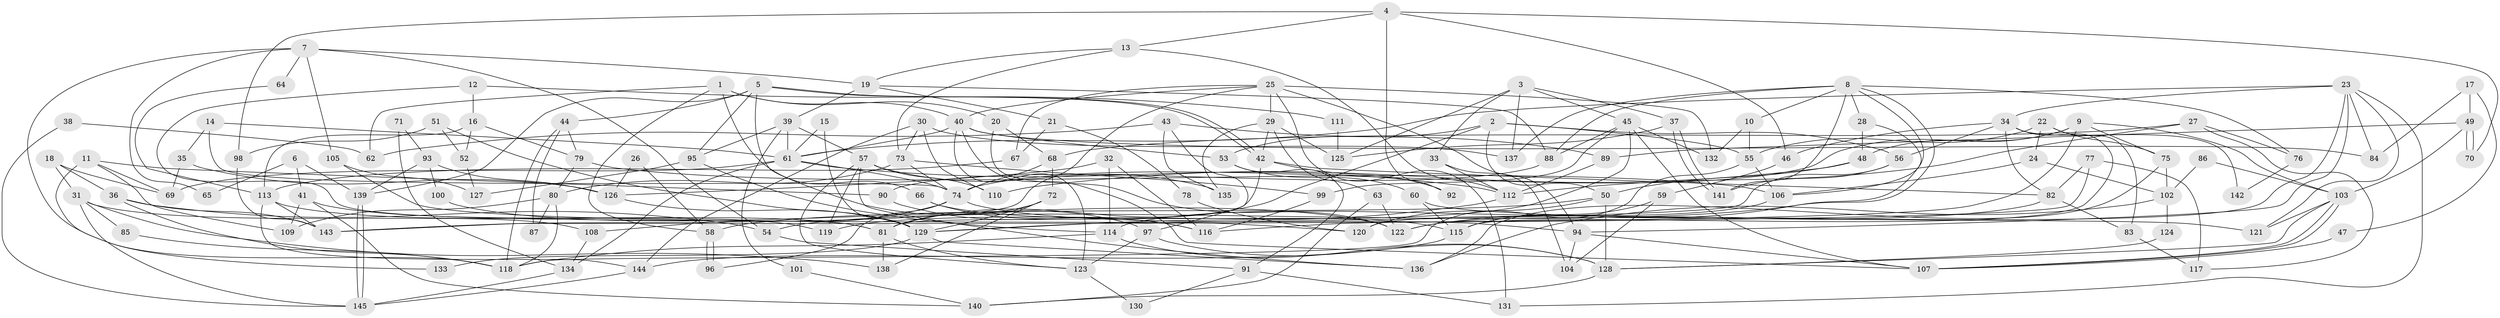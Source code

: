 // Generated by graph-tools (version 1.1) at 2025/36/03/09/25 02:36:02]
// undirected, 145 vertices, 290 edges
graph export_dot {
graph [start="1"]
  node [color=gray90,style=filled];
  1;
  2;
  3;
  4;
  5;
  6;
  7;
  8;
  9;
  10;
  11;
  12;
  13;
  14;
  15;
  16;
  17;
  18;
  19;
  20;
  21;
  22;
  23;
  24;
  25;
  26;
  27;
  28;
  29;
  30;
  31;
  32;
  33;
  34;
  35;
  36;
  37;
  38;
  39;
  40;
  41;
  42;
  43;
  44;
  45;
  46;
  47;
  48;
  49;
  50;
  51;
  52;
  53;
  54;
  55;
  56;
  57;
  58;
  59;
  60;
  61;
  62;
  63;
  64;
  65;
  66;
  67;
  68;
  69;
  70;
  71;
  72;
  73;
  74;
  75;
  76;
  77;
  78;
  79;
  80;
  81;
  82;
  83;
  84;
  85;
  86;
  87;
  88;
  89;
  90;
  91;
  92;
  93;
  94;
  95;
  96;
  97;
  98;
  99;
  100;
  101;
  102;
  103;
  104;
  105;
  106;
  107;
  108;
  109;
  110;
  111;
  112;
  113;
  114;
  115;
  116;
  117;
  118;
  119;
  120;
  121;
  122;
  123;
  124;
  125;
  126;
  127;
  128;
  129;
  130;
  131;
  132;
  133;
  134;
  135;
  136;
  137;
  138;
  139;
  140;
  141;
  142;
  143;
  144;
  145;
  1 -- 40;
  1 -- 20;
  1 -- 58;
  1 -- 62;
  1 -- 66;
  2 -- 56;
  2 -- 50;
  2 -- 53;
  2 -- 55;
  2 -- 81;
  3 -- 37;
  3 -- 137;
  3 -- 33;
  3 -- 45;
  3 -- 125;
  4 -- 46;
  4 -- 98;
  4 -- 13;
  4 -- 70;
  4 -- 92;
  5 -- 42;
  5 -- 42;
  5 -- 95;
  5 -- 44;
  5 -- 97;
  5 -- 139;
  6 -- 139;
  6 -- 41;
  6 -- 65;
  7 -- 118;
  7 -- 19;
  7 -- 54;
  7 -- 64;
  7 -- 65;
  7 -- 105;
  8 -- 106;
  8 -- 88;
  8 -- 10;
  8 -- 28;
  8 -- 54;
  8 -- 76;
  8 -- 137;
  8 -- 141;
  9 -- 74;
  9 -- 116;
  9 -- 48;
  9 -- 75;
  9 -- 103;
  10 -- 55;
  10 -- 132;
  11 -- 109;
  11 -- 90;
  11 -- 69;
  11 -- 133;
  12 -- 16;
  12 -- 81;
  12 -- 111;
  13 -- 112;
  13 -- 19;
  13 -- 73;
  14 -- 61;
  14 -- 74;
  14 -- 35;
  15 -- 129;
  15 -- 61;
  16 -- 79;
  16 -- 113;
  16 -- 52;
  17 -- 49;
  17 -- 84;
  17 -- 47;
  18 -- 69;
  18 -- 31;
  18 -- 36;
  19 -- 39;
  19 -- 21;
  19 -- 88;
  20 -- 122;
  20 -- 68;
  21 -- 67;
  21 -- 78;
  22 -- 24;
  22 -- 55;
  22 -- 75;
  22 -- 83;
  23 -- 34;
  23 -- 131;
  23 -- 61;
  23 -- 84;
  23 -- 94;
  23 -- 120;
  23 -- 121;
  24 -- 102;
  24 -- 106;
  25 -- 132;
  25 -- 40;
  25 -- 29;
  25 -- 67;
  25 -- 94;
  25 -- 131;
  25 -- 143;
  26 -- 126;
  26 -- 58;
  27 -- 112;
  27 -- 68;
  27 -- 76;
  27 -- 117;
  28 -- 48;
  28 -- 122;
  29 -- 42;
  29 -- 63;
  29 -- 125;
  29 -- 135;
  30 -- 110;
  30 -- 73;
  30 -- 137;
  30 -- 144;
  31 -- 145;
  31 -- 138;
  31 -- 85;
  31 -- 108;
  32 -- 126;
  32 -- 116;
  32 -- 114;
  33 -- 112;
  33 -- 104;
  34 -- 115;
  34 -- 82;
  34 -- 46;
  34 -- 56;
  34 -- 142;
  35 -- 69;
  35 -- 126;
  36 -- 54;
  36 -- 118;
  36 -- 143;
  37 -- 125;
  37 -- 141;
  37 -- 141;
  38 -- 145;
  38 -- 62;
  39 -- 61;
  39 -- 57;
  39 -- 95;
  39 -- 101;
  40 -- 61;
  40 -- 107;
  40 -- 53;
  40 -- 84;
  40 -- 123;
  41 -- 140;
  41 -- 81;
  41 -- 109;
  42 -- 81;
  42 -- 82;
  42 -- 92;
  43 -- 97;
  43 -- 89;
  43 -- 62;
  43 -- 135;
  44 -- 118;
  44 -- 79;
  44 -- 87;
  45 -- 107;
  45 -- 88;
  45 -- 99;
  45 -- 119;
  45 -- 132;
  46 -- 59;
  47 -- 107;
  48 -- 50;
  48 -- 110;
  49 -- 103;
  49 -- 70;
  49 -- 70;
  49 -- 89;
  50 -- 58;
  50 -- 128;
  50 -- 120;
  51 -- 129;
  51 -- 52;
  51 -- 98;
  52 -- 127;
  53 -- 60;
  53 -- 91;
  54 -- 91;
  55 -- 118;
  55 -- 106;
  56 -- 141;
  56 -- 129;
  57 -- 123;
  57 -- 135;
  57 -- 110;
  57 -- 119;
  57 -- 136;
  58 -- 96;
  58 -- 96;
  59 -- 104;
  59 -- 115;
  60 -- 121;
  60 -- 115;
  61 -- 74;
  61 -- 69;
  61 -- 112;
  61 -- 134;
  63 -- 122;
  63 -- 140;
  64 -- 113;
  66 -- 115;
  66 -- 116;
  67 -- 113;
  68 -- 74;
  68 -- 72;
  71 -- 93;
  71 -- 134;
  72 -- 81;
  72 -- 129;
  72 -- 138;
  73 -- 74;
  73 -- 80;
  73 -- 99;
  74 -- 94;
  74 -- 108;
  74 -- 96;
  75 -- 102;
  75 -- 136;
  76 -- 142;
  77 -- 117;
  77 -- 143;
  77 -- 82;
  78 -- 120;
  79 -- 80;
  79 -- 106;
  80 -- 118;
  80 -- 87;
  80 -- 109;
  81 -- 123;
  81 -- 138;
  82 -- 83;
  82 -- 122;
  83 -- 117;
  85 -- 118;
  86 -- 103;
  86 -- 102;
  88 -- 90;
  89 -- 112;
  90 -- 116;
  91 -- 130;
  91 -- 131;
  93 -- 126;
  93 -- 139;
  93 -- 100;
  94 -- 104;
  94 -- 107;
  95 -- 114;
  95 -- 127;
  97 -- 128;
  97 -- 123;
  98 -- 143;
  99 -- 116;
  100 -- 122;
  101 -- 140;
  102 -- 136;
  102 -- 124;
  103 -- 107;
  103 -- 107;
  103 -- 121;
  103 -- 128;
  105 -- 120;
  105 -- 127;
  106 -- 114;
  108 -- 134;
  111 -- 125;
  112 -- 129;
  113 -- 143;
  113 -- 119;
  113 -- 144;
  114 -- 118;
  114 -- 128;
  115 -- 144;
  123 -- 130;
  124 -- 128;
  126 -- 129;
  128 -- 140;
  129 -- 136;
  129 -- 133;
  134 -- 145;
  139 -- 145;
  139 -- 145;
  144 -- 145;
}
